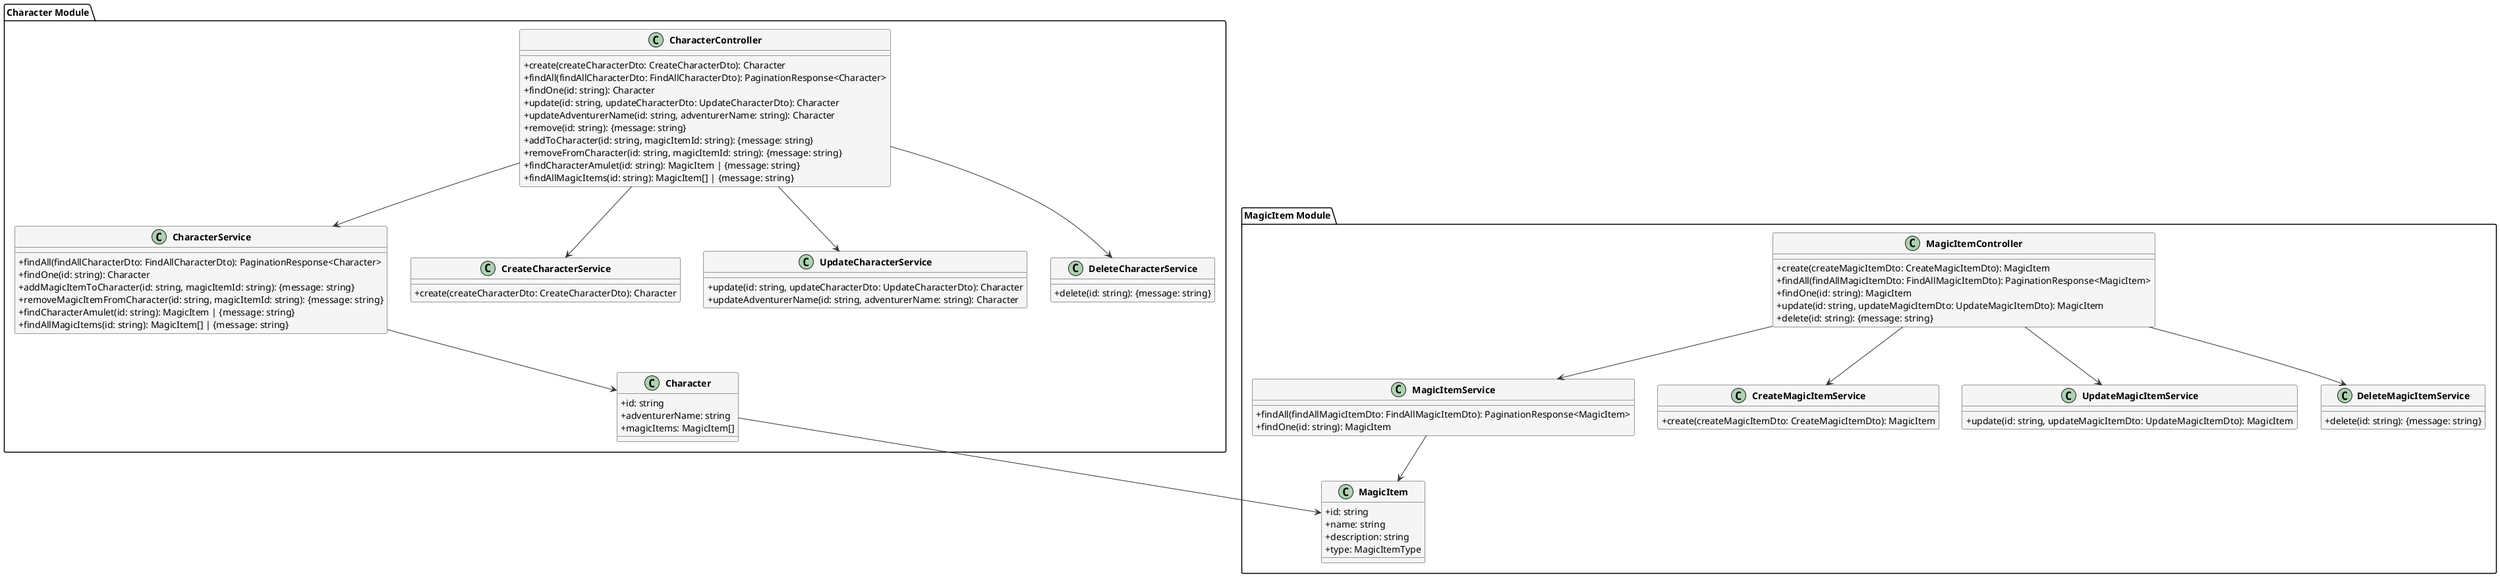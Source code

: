 @startuml

' Configurações do diagrama
skinparam classAttributeIconSize 0
skinparam classFontStyle bold
skinparam classFontSize 14
skinparam classBackgroundColor #F5F5F5
skinparam classBorderColor #333333
skinparam arrowColor #333333

' Módulo Character
package "Character Module" {
    class CharacterController {
        +create(createCharacterDto: CreateCharacterDto): Character
        +findAll(findAllCharacterDto: FindAllCharacterDto): PaginationResponse<Character>
        +findOne(id: string): Character
        +update(id: string, updateCharacterDto: UpdateCharacterDto): Character
        +updateAdventurerName(id: string, adventurerName: string): Character
        +remove(id: string): {message: string}
        +addToCharacter(id: string, magicItemId: string): {message: string}
        +removeFromCharacter(id: string, magicItemId: string): {message: string}
        +findCharacterAmulet(id: string): MagicItem | {message: string}
        +findAllMagicItems(id: string): MagicItem[] | {message: string}
    }

    class CharacterService {
        +findAll(findAllCharacterDto: FindAllCharacterDto): PaginationResponse<Character>
        +findOne(id: string): Character
        +addMagicItemToCharacter(id: string, magicItemId: string): {message: string}
        +removeMagicItemFromCharacter(id: string, magicItemId: string): {message: string}
        +findCharacterAmulet(id: string): MagicItem | {message: string}
        +findAllMagicItems(id: string): MagicItem[] | {message: string}
    }

    class CreateCharacterService {
        +create(createCharacterDto: CreateCharacterDto): Character
    }

    class UpdateCharacterService {
        +update(id: string, updateCharacterDto: UpdateCharacterDto): Character
        +updateAdventurerName(id: string, adventurerName: string): Character
    }

    class DeleteCharacterService {
        +delete(id: string): {message: string}
    }

    class Character {
        +id: string
        +adventurerName: string
        +magicItems: MagicItem[]
    }
}

' Módulo MagicItem
package "MagicItem Module" {
    class MagicItemController {
        +create(createMagicItemDto: CreateMagicItemDto): MagicItem
        +findAll(findAllMagicItemDto: FindAllMagicItemDto): PaginationResponse<MagicItem>
        +findOne(id: string): MagicItem
        +update(id: string, updateMagicItemDto: UpdateMagicItemDto): MagicItem
        +delete(id: string): {message: string}
    }

    class MagicItemService {
        +findAll(findAllMagicItemDto: FindAllMagicItemDto): PaginationResponse<MagicItem>
        +findOne(id: string): MagicItem
    }

    class CreateMagicItemService {
        +create(createMagicItemDto: CreateMagicItemDto): MagicItem
    }

    class UpdateMagicItemService {
        +update(id: string, updateMagicItemDto: UpdateMagicItemDto): MagicItem
    }

    class DeleteMagicItemService {
        +delete(id: string): {message: string}
    }

    class MagicItem {
        +id: string
        +name: string
        +description: string
        +type: MagicItemType
    }
}

' Relacionamentos
CharacterController --> CharacterService
CharacterController --> CreateCharacterService
CharacterController --> UpdateCharacterService
CharacterController --> DeleteCharacterService
CharacterService --> Character
Character --> MagicItem

MagicItemController --> MagicItemService
MagicItemController --> CreateMagicItemService
MagicItemController --> UpdateMagicItemService
MagicItemController --> DeleteMagicItemService
MagicItemService --> MagicItem

@enduml
